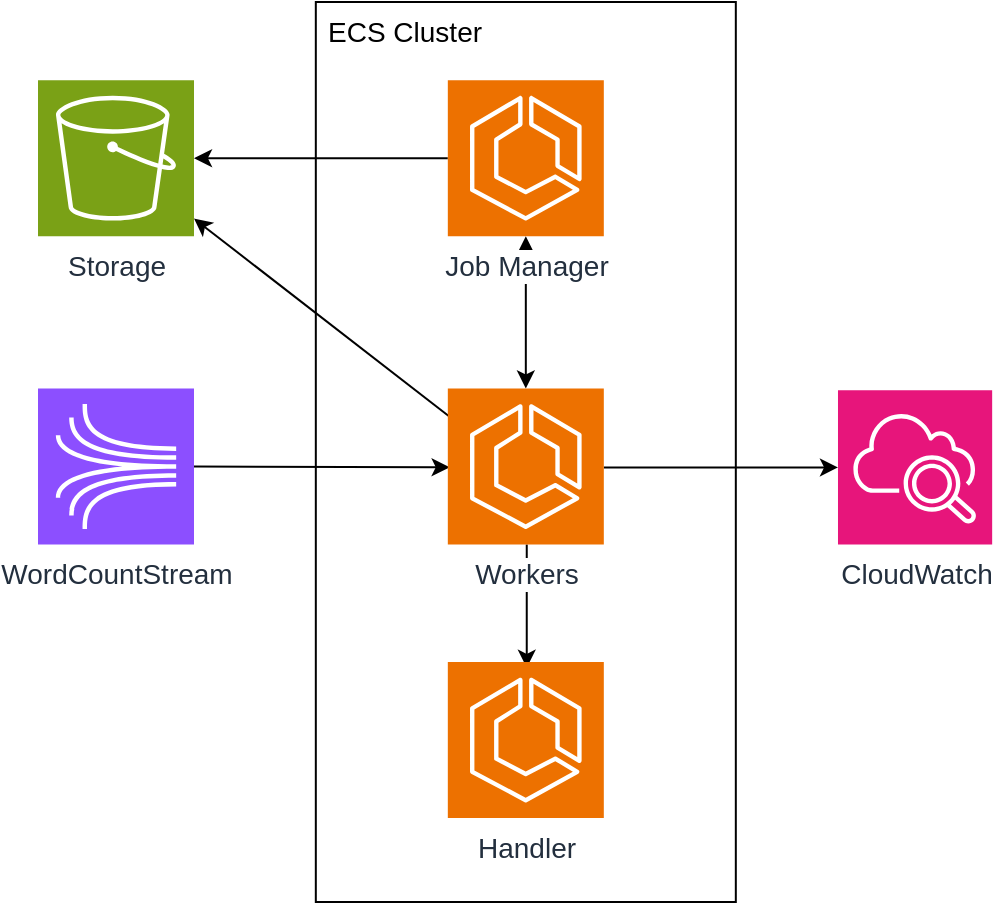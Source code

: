 <mxfile pages="2">
    <diagram id="diagramid" name="Diagram">
        <mxGraphModel dx="1134" dy="916" grid="1" gridSize="10" guides="1" tooltips="1" connect="1" arrows="1" fold="1" page="1" pageScale="1" pageWidth="850" pageHeight="1100" math="0" shadow="0">
            <root>
                <mxCell id="0"/>
                <mxCell id="1" parent="0"/>
                <mxCell id="35" value="ECS Cluster" style="rounded=0;whiteSpace=wrap;html=1;verticalAlign=top;align=left;spacingLeft=4;fontSize=14;" parent="1" vertex="1">
                    <mxGeometry x="408.91" y="200" width="210" height="450" as="geometry"/>
                </mxCell>
                <mxCell id="41" value="" style="edgeStyle=none;html=1;fontSize=14;" parent="1" source="48" target="49" edge="1">
                    <mxGeometry relative="1" as="geometry">
                        <mxPoint x="475.832" y="278.541" as="sourcePoint"/>
                        <mxPoint x="337.082" y="278.47" as="targetPoint"/>
                    </mxGeometry>
                </mxCell>
                <mxCell id="39" value="" style="edgeStyle=none;html=1;fontSize=14;" parent="1" edge="1">
                    <mxGeometry relative="1" as="geometry">
                        <mxPoint x="514.373" y="471.249" as="sourcePoint"/>
                        <mxPoint x="514.373" y="532.917" as="targetPoint"/>
                    </mxGeometry>
                </mxCell>
                <mxCell id="42" style="edgeStyle=none;html=1;fontSize=14;" parent="1" target="49" edge="1">
                    <mxGeometry relative="1" as="geometry">
                        <mxPoint x="475.832" y="407.388" as="sourcePoint"/>
                        <mxPoint x="337.082" y="306.071" as="targetPoint"/>
                    </mxGeometry>
                </mxCell>
                <mxCell id="44" style="edgeStyle=none;html=1;fontSize=14;" parent="1" target="43" edge="1">
                    <mxGeometry relative="1" as="geometry">
                        <mxPoint x="552.914" y="432.708" as="sourcePoint"/>
                    </mxGeometry>
                </mxCell>
                <mxCell id="38" value="" style="endArrow=classic;startArrow=classic;html=1;fontSize=14;" parent="1" edge="1">
                    <mxGeometry width="50" height="50" relative="1" as="geometry">
                        <mxPoint x="514.597" y="395.08" as="sourcePoint"/>
                        <mxPoint x="514.603" y="394.167" as="targetPoint"/>
                    </mxGeometry>
                </mxCell>
                <mxCell id="40" value="" style="edgeStyle=none;html=1;fontSize=14;exitX=1;exitY=0.5;exitDx=0;exitDy=0;exitPerimeter=0;" parent="1" source="52" edge="1">
                    <mxGeometry relative="1" as="geometry">
                        <Array as="points"/>
                        <mxPoint x="337.082" y="432.708" as="sourcePoint"/>
                        <mxPoint x="475.832" y="432.618" as="targetPoint"/>
                    </mxGeometry>
                </mxCell>
                <mxCell id="43" value="CloudWatch" style="sketch=0;points=[[0,0,0],[0.25,0,0],[0.5,0,0],[0.75,0,0],[1,0,0],[0,1,0],[0.25,1,0],[0.5,1,0],[0.75,1,0],[1,1,0],[0,0.25,0],[0,0.5,0],[0,0.75,0],[1,0.25,0],[1,0.5,0],[1,0.75,0]];points=[[0,0,0],[0.25,0,0],[0.5,0,0],[0.75,0,0],[1,0,0],[0,1,0],[0.25,1,0],[0.5,1,0],[0.75,1,0],[1,1,0],[0,0.25,0],[0,0.5,0],[0,0.75,0],[1,0.25,0],[1,0.5,0],[1,0.75,0]];outlineConnect=0;fontColor=#232F3E;fillColor=#E7157B;strokeColor=#ffffff;dashed=0;verticalLabelPosition=bottom;verticalAlign=top;align=center;html=1;fontSize=14;fontStyle=0;aspect=fixed;shape=mxgraph.aws4.resourceIcon;resIcon=mxgraph.aws4.cloudwatch_2;" parent="1" vertex="1">
                    <mxGeometry x="669.997" y="394.167" width="77.082" height="77.082" as="geometry"/>
                </mxCell>
                <mxCell id="47" value="" style="endArrow=classic;startArrow=classic;html=1;fontSize=14;" parent="1" edge="1">
                    <mxGeometry width="50" height="50" relative="1" as="geometry">
                        <mxPoint x="514.6" y="317.082" as="sourcePoint"/>
                        <mxPoint x="514.6" y="317.08" as="targetPoint"/>
                    </mxGeometry>
                </mxCell>
                <mxCell id="49" value="Storage" style="sketch=0;points=[[0,0,0],[0.25,0,0],[0.5,0,0],[0.75,0,0],[1,0,0],[0,1,0],[0.25,1,0],[0.5,1,0],[0.75,1,0],[1,1,0],[0,0.25,0],[0,0.5,0],[0,0.75,0],[1,0.25,0],[1,0.5,0],[1,0.75,0]];outlineConnect=0;fontColor=#232F3E;fillColor=#7AA116;strokeColor=#ffffff;dashed=0;verticalLabelPosition=bottom;verticalAlign=top;align=center;html=1;fontSize=14;fontStyle=0;aspect=fixed;shape=mxgraph.aws4.resourceIcon;resIcon=mxgraph.aws4.s3;" parent="1" vertex="1">
                    <mxGeometry x="270" y="239.08" width="78" height="78" as="geometry"/>
                </mxCell>
                <mxCell id="52" value="WordCountStream" style="sketch=0;points=[[0,0,0],[0.25,0,0],[0.5,0,0],[0.75,0,0],[1,0,0],[0,1,0],[0.25,1,0],[0.5,1,0],[0.75,1,0],[1,1,0],[0,0.25,0],[0,0.5,0],[0,0.75,0],[1,0.25,0],[1,0.5,0],[1,0.75,0]];outlineConnect=0;fontColor=#232F3E;fillColor=#8C4FFF;strokeColor=#ffffff;dashed=0;verticalLabelPosition=bottom;verticalAlign=top;align=center;html=1;fontSize=14;fontStyle=0;aspect=fixed;shape=mxgraph.aws4.resourceIcon;resIcon=mxgraph.aws4.kinesis;" parent="1" vertex="1">
                    <mxGeometry x="270" y="393.25" width="78" height="78" as="geometry"/>
                </mxCell>
                <mxCell id="62" value="" style="edgeStyle=none;html=1;startArrow=classic;startFill=1;fontSize=14;" parent="1" source="59" target="48" edge="1">
                    <mxGeometry relative="1" as="geometry"/>
                </mxCell>
                <mxCell id="59" value="Workers" style="sketch=0;points=[[0,0,0],[0.25,0,0],[0.5,0,0],[0.75,0,0],[1,0,0],[0,1,0],[0.25,1,0],[0.5,1,0],[0.75,1,0],[1,1,0],[0,0.25,0],[0,0.5,0],[0,0.75,0],[1,0.25,0],[1,0.5,0],[1,0.75,0]];outlineConnect=0;fontColor=#232F3E;fillColor=#ED7100;strokeColor=#ffffff;dashed=0;verticalLabelPosition=bottom;verticalAlign=top;align=center;html=1;fontSize=14;fontStyle=0;aspect=fixed;shape=mxgraph.aws4.resourceIcon;resIcon=mxgraph.aws4.ecs;labelBackgroundColor=#FFFFFF;" parent="1" vertex="1">
                    <mxGeometry x="474.91" y="393.25" width="78" height="78" as="geometry"/>
                </mxCell>
                <mxCell id="60" value="Handler" style="sketch=0;points=[[0,0,0],[0.25,0,0],[0.5,0,0],[0.75,0,0],[1,0,0],[0,1,0],[0.25,1,0],[0.5,1,0],[0.75,1,0],[1,1,0],[0,0.25,0],[0,0.5,0],[0,0.75,0],[1,0.25,0],[1,0.5,0],[1,0.75,0]];outlineConnect=0;fontColor=#232F3E;fillColor=#ED7100;strokeColor=#ffffff;dashed=0;verticalLabelPosition=bottom;verticalAlign=top;align=center;html=1;fontSize=14;fontStyle=0;aspect=fixed;shape=mxgraph.aws4.resourceIcon;resIcon=mxgraph.aws4.ecs;labelBackgroundColor=#FFFFFF;" parent="1" vertex="1">
                    <mxGeometry x="474.91" y="530" width="78" height="78" as="geometry"/>
                </mxCell>
                <mxCell id="48" value="Job Manager" style="sketch=0;points=[[0,0,0],[0.25,0,0],[0.5,0,0],[0.75,0,0],[1,0,0],[0,1,0],[0.25,1,0],[0.5,1,0],[0.75,1,0],[1,1,0],[0,0.25,0],[0,0.5,0],[0,0.75,0],[1,0.25,0],[1,0.5,0],[1,0.75,0]];outlineConnect=0;fontColor=#232F3E;fillColor=#ED7100;strokeColor=#ffffff;dashed=0;verticalLabelPosition=bottom;verticalAlign=top;align=center;html=1;fontSize=14;fontStyle=0;aspect=fixed;shape=mxgraph.aws4.resourceIcon;resIcon=mxgraph.aws4.ecs;labelBackgroundColor=#FFFFFF;" parent="1" vertex="1">
                    <mxGeometry x="474.91" y="239.08" width="78" height="78" as="geometry"/>
                </mxCell>
            </root>
        </mxGraphModel>
    </diagram>
</mxfile>
